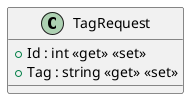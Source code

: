 @startuml
class TagRequest {
    + Id : int <<get>> <<set>>
    + Tag : string <<get>> <<set>>
}
@enduml
